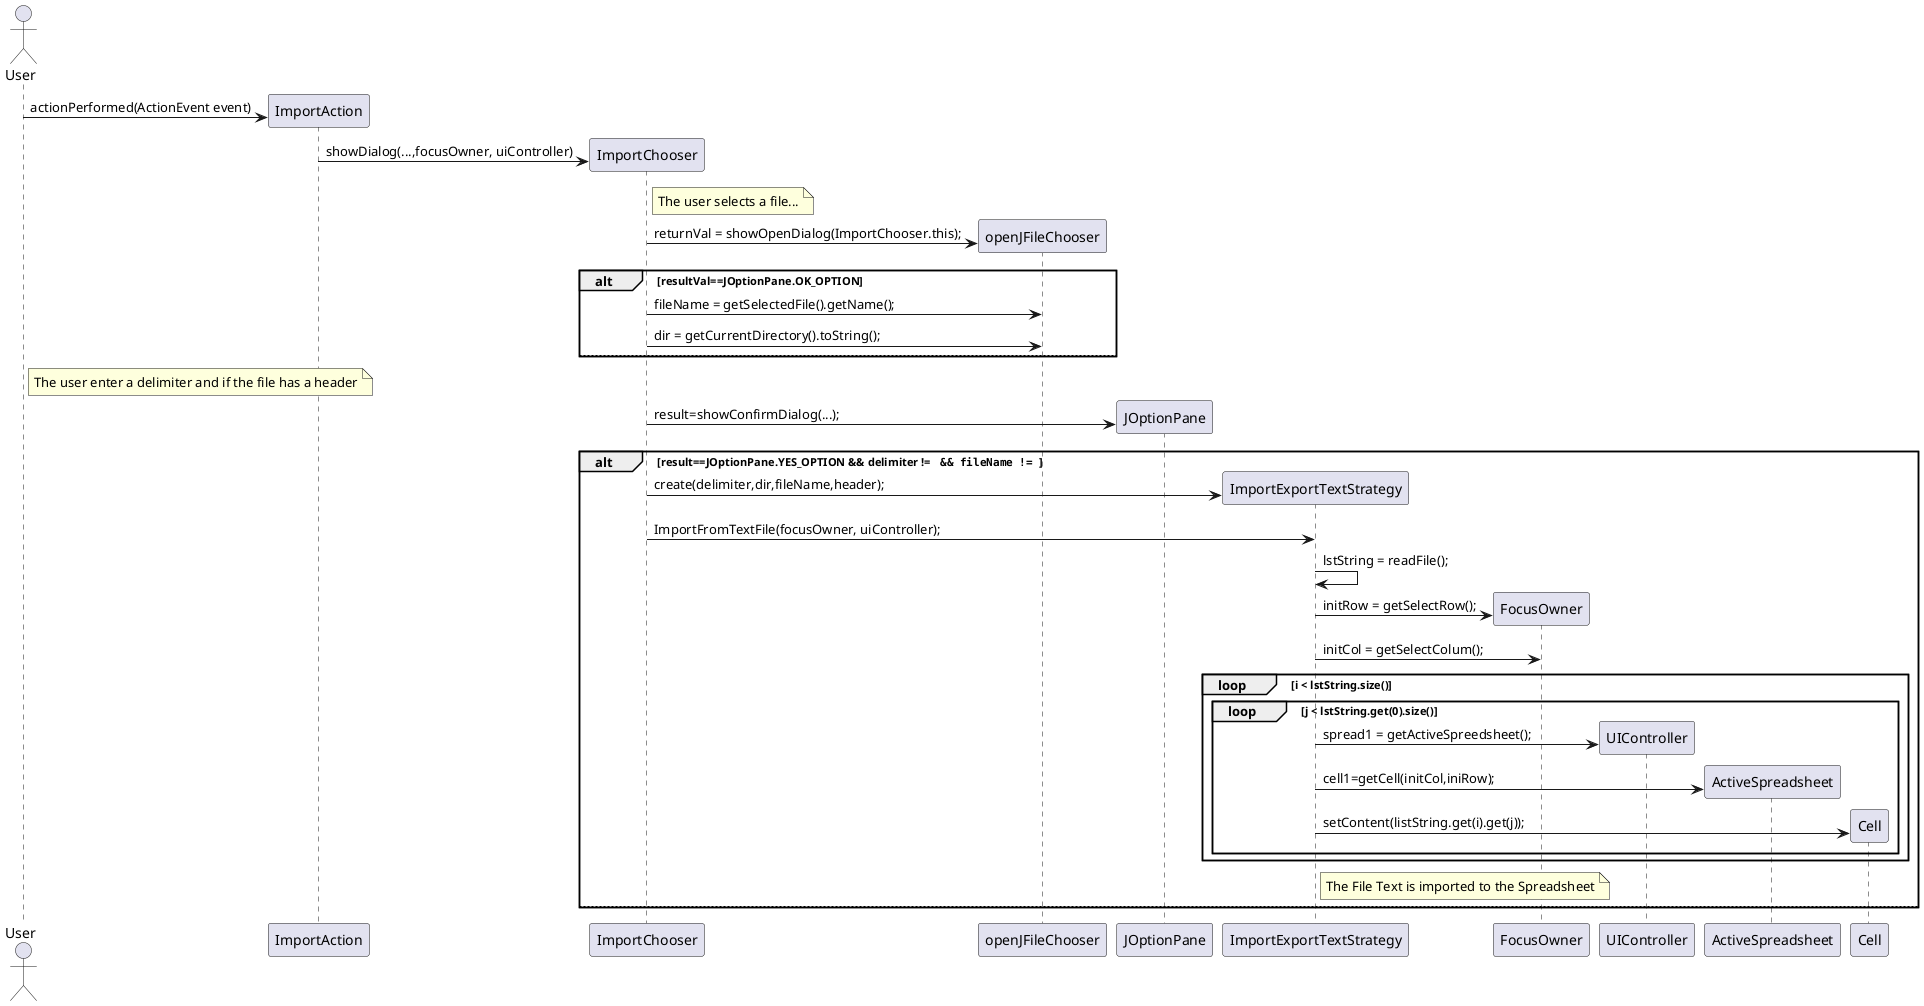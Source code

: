 @startuml doc-files/ipc04_01_design_02.png
actor User
create ImportAction as ImpAct
User -> ImpAct:  actionPerformed(ActionEvent event)
create ImportChooser as ImpCh
ImpAct -> ImpCh:  showDialog(...,focusOwner, uiController)
create openJFileChooser as openJCh
note right of ImpCh
        The user selects a file...
end note
ImpCh -> openJCh: returnVal = showOpenDialog(ImportChooser.this);
alt resultVal==JOptionPane.OK_OPTION
    ImpCh -> openJCh : fileName = getSelectedFile().getName();
    ImpCh -> openJCh : dir = getCurrentDirectory().toString();
else
end
note right of User
        The user enter a delimiter and if the file has a header
end note
create JOptionPane as JOpt
ImpCh -> JOpt : result=showConfirmDialog(...);
alt result==JOptionPane.YES_OPTION && delimiter != "" && fileName != ""
    create ImportExportTextStrategy as IETStr
    ImpCh -> IETStr : create(delimiter,dir,fileName,header);
    ImpCh -> IETStr : ImportFromTextFile(focusOwner, uiController);
    IETStr -> IETStr : lstString = readFile();
    create FocusOwner as focus
    IETStr -> focus : initRow = getSelectRow();
    IETStr -> focus : initCol = getSelectColum();
    loop i < lstString.size()
        loop j < lstString.get(0).size()
        create UIController as ctrl
        IETStr -> ctrl : spread1 = getActiveSpreedsheet();
        create ActiveSpreadsheet as Spread
        IETStr -> Spread : cell1=getCell(initCol,iniRow);
        create Cell
	IETStr -> Cell : setContent(listString.get(i).get(j));
        end
    end
note right of IETStr
        The File Text is imported to the Spreadsheet
end note
else
end
@enduml